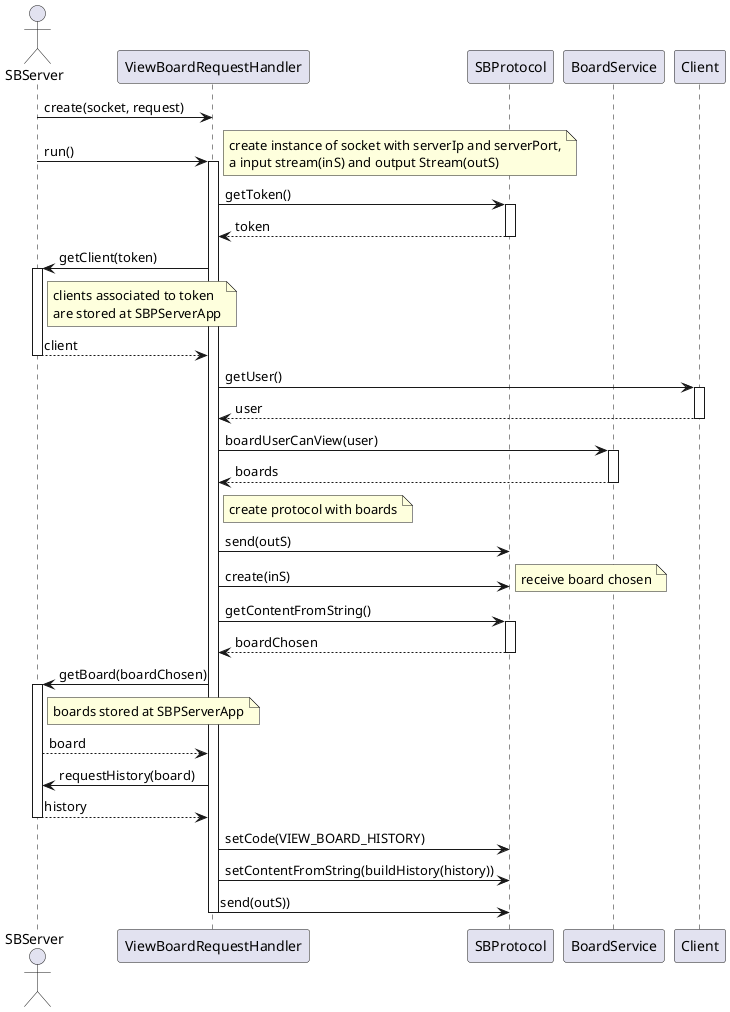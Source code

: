 @startuml
actor SBServer as server

participant ViewBoardRequestHandler as ctrl
participant SBProtocol as protocol
participant BoardService as boardService

    server -> ctrl : create(socket, request)
    server -> ctrl : run()
    activate ctrl
    note right : create instance of socket with serverIp and serverPort,\na input stream(inS) and output Stream(outS)

        ctrl -> protocol : getToken()
        activate protocol
        ctrl <-- protocol : token
        deactivate protocol
        ctrl -> server : getClient(token)
        activate server
        note right of server : clients associated to token \nare stored at SBPServerApp
        server --> ctrl : client
        deactivate server
        ctrl -> Client : getUser()
        activate Client
        ctrl <-- Client : user
        deactivate Client
        ctrl -> boardService : boardUserCanView(user)
        activate boardService

        ctrl <-- boardService : boards
        deactivate boardService
        note right of ctrl: create protocol with boards
        ctrl -> protocol : send(outS)

        ctrl -> protocol : create(inS)
        note right: receive board chosen
        ctrl -> protocol : getContentFromString()
        activate protocol
        ctrl <-- protocol : boardChosen
        deactivate protocol
        deactivate protocol
        ctrl -> server : getBoard(boardChosen)
        activate server
        note right of server : boards stored at SBPServerApp
        server --> ctrl : board
        ctrl -> server : requestHistory(board)
        server --> ctrl : history
        deactivate server


        ctrl -> protocol : setCode(VIEW_BOARD_HISTORY)
        ctrl -> protocol : setContentFromString(buildHistory(history))

        ctrl ->  protocol : send(outS))

    deactivate ctrl


@enduml


